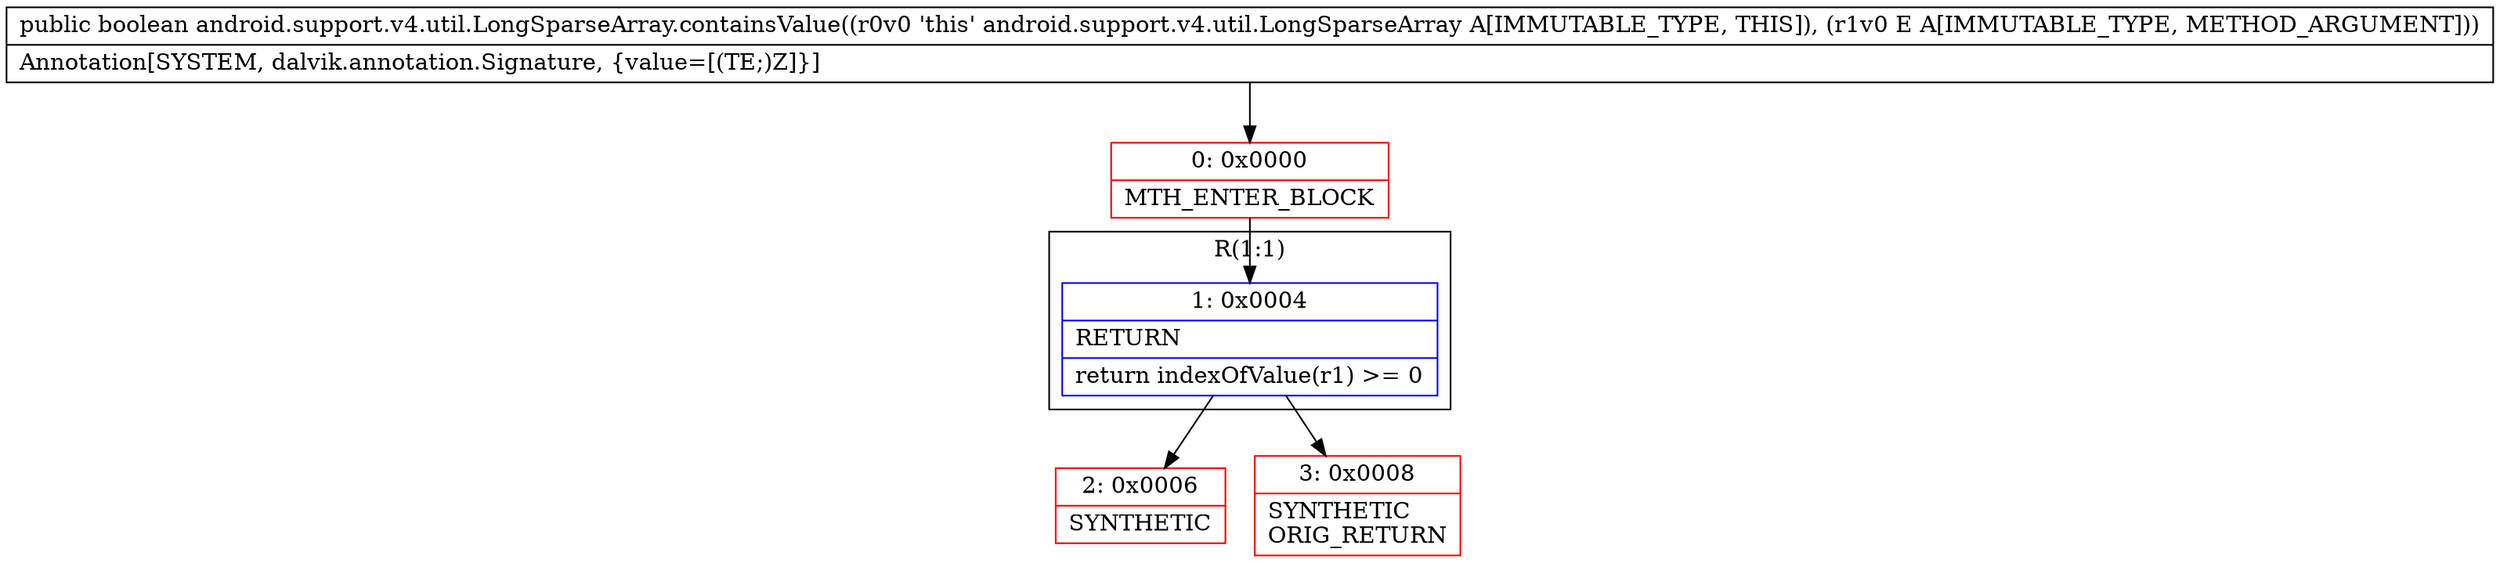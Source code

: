 digraph "CFG forandroid.support.v4.util.LongSparseArray.containsValue(Ljava\/lang\/Object;)Z" {
subgraph cluster_Region_275868869 {
label = "R(1:1)";
node [shape=record,color=blue];
Node_1 [shape=record,label="{1\:\ 0x0004|RETURN\l|return indexOfValue(r1) \>= 0\l}"];
}
Node_0 [shape=record,color=red,label="{0\:\ 0x0000|MTH_ENTER_BLOCK\l}"];
Node_2 [shape=record,color=red,label="{2\:\ 0x0006|SYNTHETIC\l}"];
Node_3 [shape=record,color=red,label="{3\:\ 0x0008|SYNTHETIC\lORIG_RETURN\l}"];
MethodNode[shape=record,label="{public boolean android.support.v4.util.LongSparseArray.containsValue((r0v0 'this' android.support.v4.util.LongSparseArray A[IMMUTABLE_TYPE, THIS]), (r1v0 E A[IMMUTABLE_TYPE, METHOD_ARGUMENT]))  | Annotation[SYSTEM, dalvik.annotation.Signature, \{value=[(TE;)Z]\}]\l}"];
MethodNode -> Node_0;
Node_1 -> Node_2;
Node_1 -> Node_3;
Node_0 -> Node_1;
}


